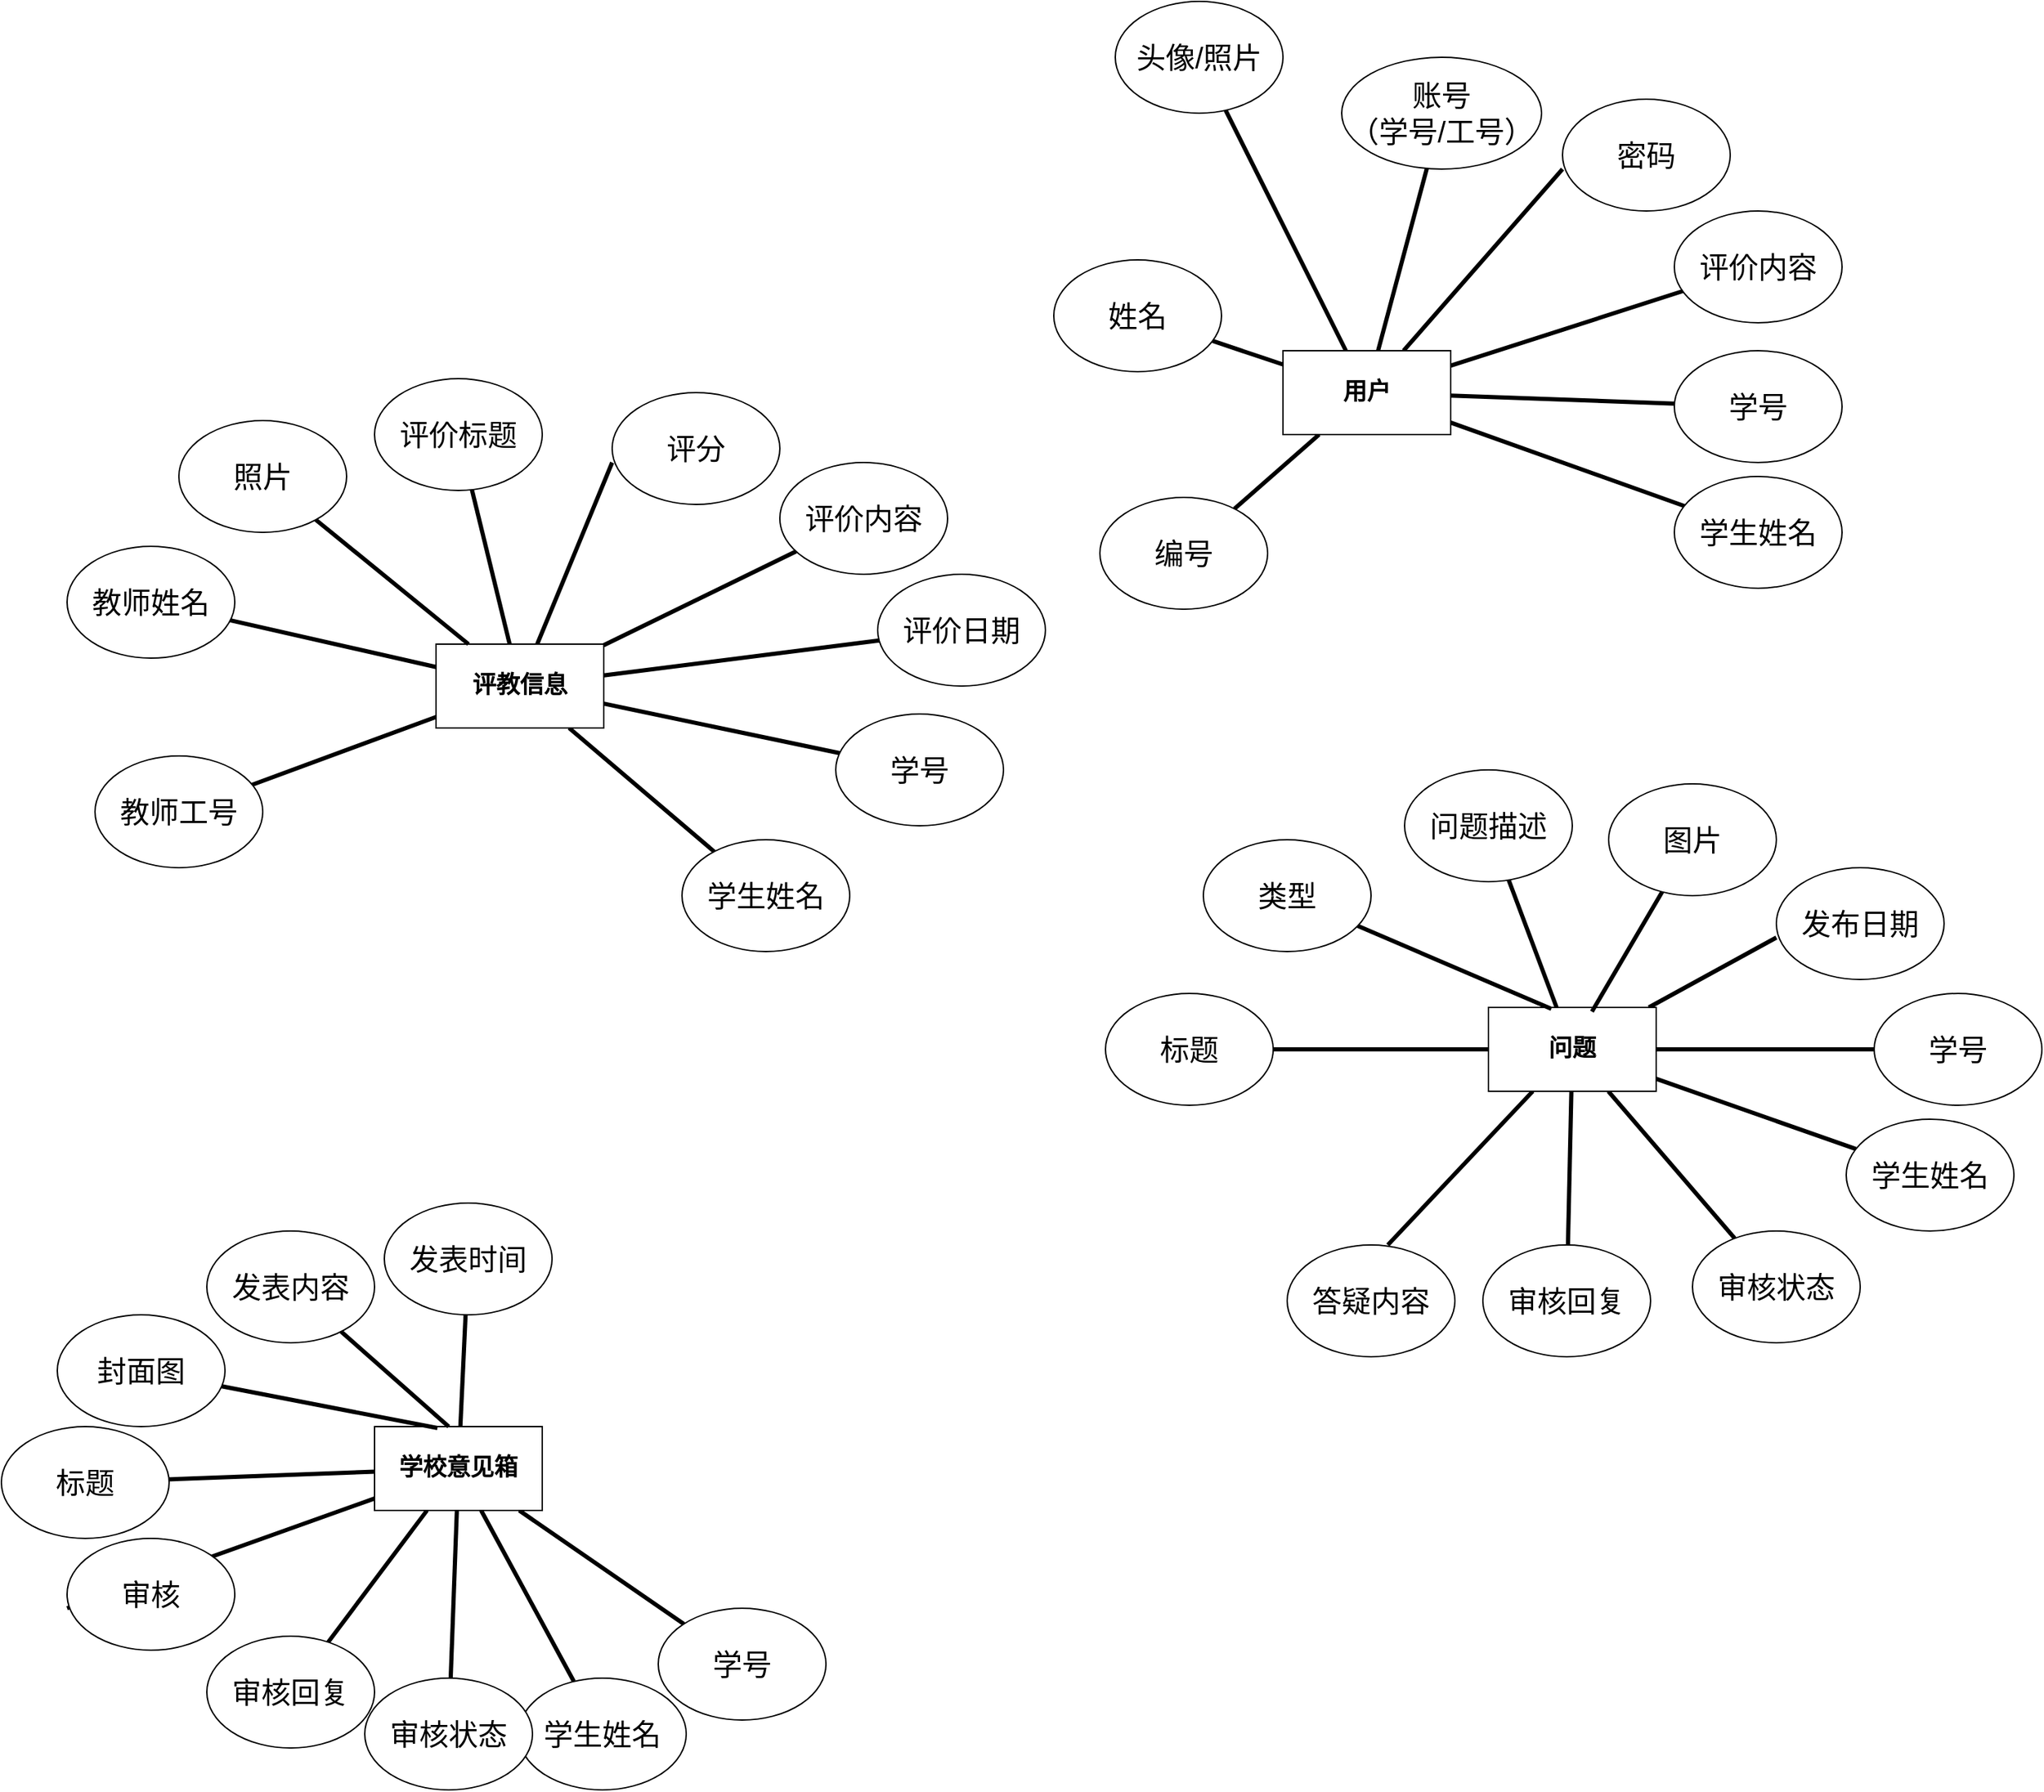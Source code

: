 <mxfile version="21.3.0" type="github" pages="3">
  <diagram name="第 1 页" id="lqhFtGPekLb3dXe2P2rk">
    <mxGraphModel dx="1422" dy="1949" grid="1" gridSize="10" guides="1" tooltips="1" connect="1" arrows="1" fold="1" page="1" pageScale="1" pageWidth="827" pageHeight="1169" math="0" shadow="0">
      <root>
        <mxCell id="0" />
        <mxCell id="1" parent="0" />
        <mxCell id="Dka6jU04fZYeaKy0mmvw-1" style="rounded=0;orthogonalLoop=1;jettySize=auto;html=1;endArrow=none;endFill=0;strokeWidth=3;" parent="1" source="Dka6jU04fZYeaKy0mmvw-7" target="Dka6jU04fZYeaKy0mmvw-8" edge="1">
          <mxGeometry relative="1" as="geometry" />
        </mxCell>
        <mxCell id="Dka6jU04fZYeaKy0mmvw-2" style="edgeStyle=none;shape=connector;rounded=0;orthogonalLoop=1;jettySize=auto;html=1;entryX=0;entryY=0.625;entryDx=0;entryDy=0;entryPerimeter=0;labelBackgroundColor=default;strokeWidth=3;fontFamily=Helvetica;fontSize=11;fontColor=default;endArrow=none;endFill=0;" parent="1" source="Dka6jU04fZYeaKy0mmvw-7" target="Dka6jU04fZYeaKy0mmvw-16" edge="1">
          <mxGeometry relative="1" as="geometry" />
        </mxCell>
        <mxCell id="Dka6jU04fZYeaKy0mmvw-3" style="edgeStyle=none;shape=connector;rounded=0;orthogonalLoop=1;jettySize=auto;html=1;labelBackgroundColor=default;strokeWidth=3;fontFamily=Helvetica;fontSize=11;fontColor=default;endArrow=none;endFill=0;" parent="1" source="Dka6jU04fZYeaKy0mmvw-7" target="Dka6jU04fZYeaKy0mmvw-15" edge="1">
          <mxGeometry relative="1" as="geometry" />
        </mxCell>
        <mxCell id="Dka6jU04fZYeaKy0mmvw-4" style="edgeStyle=none;shape=connector;rounded=0;orthogonalLoop=1;jettySize=auto;html=1;labelBackgroundColor=default;strokeWidth=3;fontFamily=Helvetica;fontSize=11;fontColor=default;endArrow=none;endFill=0;" parent="1" source="Dka6jU04fZYeaKy0mmvw-7" target="Dka6jU04fZYeaKy0mmvw-17" edge="1">
          <mxGeometry relative="1" as="geometry" />
        </mxCell>
        <mxCell id="Dka6jU04fZYeaKy0mmvw-5" style="edgeStyle=none;shape=connector;rounded=0;orthogonalLoop=1;jettySize=auto;html=1;labelBackgroundColor=default;strokeWidth=3;fontFamily=Helvetica;fontSize=11;fontColor=default;endArrow=none;endFill=0;" parent="1" source="Dka6jU04fZYeaKy0mmvw-7" target="Dka6jU04fZYeaKy0mmvw-18" edge="1">
          <mxGeometry relative="1" as="geometry" />
        </mxCell>
        <mxCell id="Dka6jU04fZYeaKy0mmvw-6" style="edgeStyle=none;shape=connector;rounded=0;orthogonalLoop=1;jettySize=auto;html=1;labelBackgroundColor=default;strokeWidth=3;fontFamily=Helvetica;fontSize=11;fontColor=default;endArrow=none;endFill=0;" parent="1" source="Dka6jU04fZYeaKy0mmvw-7" target="Dka6jU04fZYeaKy0mmvw-19" edge="1">
          <mxGeometry relative="1" as="geometry" />
        </mxCell>
        <mxCell id="Dka6jU04fZYeaKy0mmvw-7" value="学校意见箱" style="rounded=0;whiteSpace=wrap;html=1;fontFamily=Times New Roman;fontStyle=1;fontSize=17;" parent="1" vertex="1">
          <mxGeometry x="347" y="280" width="120" height="60" as="geometry" />
        </mxCell>
        <mxCell id="Dka6jU04fZYeaKy0mmvw-8" value="标题" style="ellipse;whiteSpace=wrap;html=1;fontSize=21;" parent="1" vertex="1">
          <mxGeometry x="80" y="280" width="120" height="80" as="geometry" />
        </mxCell>
        <mxCell id="Dka6jU04fZYeaKy0mmvw-9" style="rounded=0;orthogonalLoop=1;jettySize=auto;html=1;endArrow=none;endFill=0;strokeWidth=3;exitX=0.375;exitY=0.017;exitDx=0;exitDy=0;exitPerimeter=0;" parent="1" source="Dka6jU04fZYeaKy0mmvw-7" target="Dka6jU04fZYeaKy0mmvw-10" edge="1">
          <mxGeometry relative="1" as="geometry">
            <mxPoint x="344" y="270" as="sourcePoint" />
          </mxGeometry>
        </mxCell>
        <mxCell id="Dka6jU04fZYeaKy0mmvw-10" value="封面图" style="ellipse;whiteSpace=wrap;html=1;fontSize=21;" parent="1" vertex="1">
          <mxGeometry x="120" y="200" width="120" height="80" as="geometry" />
        </mxCell>
        <mxCell id="Dka6jU04fZYeaKy0mmvw-11" style="rounded=0;orthogonalLoop=1;jettySize=auto;html=1;endArrow=none;endFill=0;strokeWidth=3;" parent="1" source="Dka6jU04fZYeaKy0mmvw-7" target="Dka6jU04fZYeaKy0mmvw-12" edge="1">
          <mxGeometry relative="1" as="geometry">
            <mxPoint x="428" y="293" as="sourcePoint" />
          </mxGeometry>
        </mxCell>
        <mxCell id="Dka6jU04fZYeaKy0mmvw-12" value="发表时间" style="ellipse;whiteSpace=wrap;html=1;fontSize=21;" parent="1" vertex="1">
          <mxGeometry x="354" y="120" width="120" height="80" as="geometry" />
        </mxCell>
        <mxCell id="Dka6jU04fZYeaKy0mmvw-13" style="edgeStyle=none;shape=connector;rounded=0;orthogonalLoop=1;jettySize=auto;html=1;entryX=0.442;entryY=0;entryDx=0;entryDy=0;entryPerimeter=0;labelBackgroundColor=default;strokeWidth=3;fontFamily=Helvetica;fontSize=11;fontColor=default;endArrow=none;endFill=0;" parent="1" source="Dka6jU04fZYeaKy0mmvw-14" target="Dka6jU04fZYeaKy0mmvw-7" edge="1">
          <mxGeometry relative="1" as="geometry" />
        </mxCell>
        <mxCell id="Dka6jU04fZYeaKy0mmvw-14" value="发表内容" style="ellipse;whiteSpace=wrap;html=1;fontSize=21;" parent="1" vertex="1">
          <mxGeometry x="227" y="140" width="120" height="80" as="geometry" />
        </mxCell>
        <mxCell id="Dka6jU04fZYeaKy0mmvw-15" value="学号" style="ellipse;whiteSpace=wrap;html=1;fontSize=21;" parent="1" vertex="1">
          <mxGeometry x="550" y="410" width="120" height="80" as="geometry" />
        </mxCell>
        <mxCell id="Dka6jU04fZYeaKy0mmvw-16" value="审核" style="ellipse;whiteSpace=wrap;html=1;fontSize=21;" parent="1" vertex="1">
          <mxGeometry x="127" y="360" width="120" height="80" as="geometry" />
        </mxCell>
        <mxCell id="Dka6jU04fZYeaKy0mmvw-17" value="学生姓名" style="ellipse;whiteSpace=wrap;html=1;fontSize=21;" parent="1" vertex="1">
          <mxGeometry x="450" y="460" width="120" height="80" as="geometry" />
        </mxCell>
        <mxCell id="Dka6jU04fZYeaKy0mmvw-18" value="审核状态" style="ellipse;whiteSpace=wrap;html=1;fontSize=21;" parent="1" vertex="1">
          <mxGeometry x="340" y="460" width="120" height="80" as="geometry" />
        </mxCell>
        <mxCell id="Dka6jU04fZYeaKy0mmvw-19" value="审核回复" style="ellipse;whiteSpace=wrap;html=1;fontSize=21;" parent="1" vertex="1">
          <mxGeometry x="227" y="430" width="120" height="80" as="geometry" />
        </mxCell>
        <mxCell id="Dka6jU04fZYeaKy0mmvw-20" style="rounded=0;orthogonalLoop=1;jettySize=auto;html=1;endArrow=none;endFill=0;strokeWidth=3;" parent="1" source="Dka6jU04fZYeaKy0mmvw-26" target="Dka6jU04fZYeaKy0mmvw-27" edge="1">
          <mxGeometry relative="1" as="geometry" />
        </mxCell>
        <mxCell id="Dka6jU04fZYeaKy0mmvw-21" style="edgeStyle=none;shape=connector;rounded=0;orthogonalLoop=1;jettySize=auto;html=1;entryX=0;entryY=0.625;entryDx=0;entryDy=0;entryPerimeter=0;labelBackgroundColor=default;strokeWidth=3;fontFamily=Helvetica;fontSize=11;fontColor=default;endArrow=none;endFill=0;" parent="1" source="Dka6jU04fZYeaKy0mmvw-26" target="Dka6jU04fZYeaKy0mmvw-35" edge="1">
          <mxGeometry relative="1" as="geometry" />
        </mxCell>
        <mxCell id="Dka6jU04fZYeaKy0mmvw-22" style="edgeStyle=none;shape=connector;rounded=0;orthogonalLoop=1;jettySize=auto;html=1;labelBackgroundColor=default;strokeWidth=3;fontFamily=Helvetica;fontSize=11;fontColor=default;endArrow=none;endFill=0;" parent="1" source="Dka6jU04fZYeaKy0mmvw-26" target="Dka6jU04fZYeaKy0mmvw-34" edge="1">
          <mxGeometry relative="1" as="geometry" />
        </mxCell>
        <mxCell id="Dka6jU04fZYeaKy0mmvw-23" style="edgeStyle=none;shape=connector;rounded=0;orthogonalLoop=1;jettySize=auto;html=1;labelBackgroundColor=default;strokeWidth=3;fontFamily=Helvetica;fontSize=11;fontColor=default;endArrow=none;endFill=0;" parent="1" source="Dka6jU04fZYeaKy0mmvw-26" target="Dka6jU04fZYeaKy0mmvw-36" edge="1">
          <mxGeometry relative="1" as="geometry" />
        </mxCell>
        <mxCell id="Dka6jU04fZYeaKy0mmvw-24" style="edgeStyle=none;shape=connector;rounded=0;orthogonalLoop=1;jettySize=auto;html=1;labelBackgroundColor=default;strokeWidth=3;fontFamily=Helvetica;fontSize=11;fontColor=default;endArrow=none;endFill=0;" parent="1" source="Dka6jU04fZYeaKy0mmvw-26" target="Dka6jU04fZYeaKy0mmvw-37" edge="1">
          <mxGeometry relative="1" as="geometry" />
        </mxCell>
        <mxCell id="Dka6jU04fZYeaKy0mmvw-25" style="edgeStyle=none;shape=connector;rounded=0;orthogonalLoop=1;jettySize=auto;html=1;labelBackgroundColor=default;strokeWidth=3;fontFamily=Helvetica;fontSize=11;fontColor=default;endArrow=none;endFill=0;" parent="1" source="Dka6jU04fZYeaKy0mmvw-26" target="Dka6jU04fZYeaKy0mmvw-38" edge="1">
          <mxGeometry relative="1" as="geometry" />
        </mxCell>
        <mxCell id="OiThAVt1DYS7diR-7qcc-2" style="edgeStyle=none;shape=connector;rounded=0;orthogonalLoop=1;jettySize=auto;html=1;labelBackgroundColor=default;strokeColor=default;strokeWidth=3;fontFamily=Helvetica;fontSize=11;fontColor=default;endArrow=none;endFill=0;entryX=0.6;entryY=0;entryDx=0;entryDy=0;entryPerimeter=0;" edge="1" parent="1" source="Dka6jU04fZYeaKy0mmvw-26" target="OiThAVt1DYS7diR-7qcc-3">
          <mxGeometry relative="1" as="geometry">
            <mxPoint x="1010" y="140" as="targetPoint" />
          </mxGeometry>
        </mxCell>
        <mxCell id="Dka6jU04fZYeaKy0mmvw-26" value="问题" style="rounded=0;whiteSpace=wrap;html=1;fontFamily=Times New Roman;fontStyle=1;fontSize=17;" parent="1" vertex="1">
          <mxGeometry x="1144" y="-20" width="120" height="60" as="geometry" />
        </mxCell>
        <mxCell id="Dka6jU04fZYeaKy0mmvw-27" value="标题" style="ellipse;whiteSpace=wrap;html=1;fontSize=21;" parent="1" vertex="1">
          <mxGeometry x="870" y="-30" width="120" height="80" as="geometry" />
        </mxCell>
        <mxCell id="Dka6jU04fZYeaKy0mmvw-28" style="rounded=0;orthogonalLoop=1;jettySize=auto;html=1;endArrow=none;endFill=0;strokeWidth=3;exitX=0.375;exitY=0.017;exitDx=0;exitDy=0;exitPerimeter=0;" parent="1" source="Dka6jU04fZYeaKy0mmvw-26" target="Dka6jU04fZYeaKy0mmvw-29" edge="1">
          <mxGeometry relative="1" as="geometry">
            <mxPoint x="1134" y="-40" as="sourcePoint" />
          </mxGeometry>
        </mxCell>
        <mxCell id="Dka6jU04fZYeaKy0mmvw-29" value="类型" style="ellipse;whiteSpace=wrap;html=1;fontSize=21;" parent="1" vertex="1">
          <mxGeometry x="940" y="-140" width="120" height="80" as="geometry" />
        </mxCell>
        <mxCell id="Dka6jU04fZYeaKy0mmvw-30" style="rounded=0;orthogonalLoop=1;jettySize=auto;html=1;endArrow=none;endFill=0;strokeWidth=3;exitX=0.617;exitY=0.05;exitDx=0;exitDy=0;exitPerimeter=0;" parent="1" source="Dka6jU04fZYeaKy0mmvw-26" target="Dka6jU04fZYeaKy0mmvw-31" edge="1">
          <mxGeometry relative="1" as="geometry">
            <mxPoint x="1324" y="-100" as="sourcePoint" />
          </mxGeometry>
        </mxCell>
        <mxCell id="Dka6jU04fZYeaKy0mmvw-31" value="图片" style="ellipse;whiteSpace=wrap;html=1;fontSize=21;" parent="1" vertex="1">
          <mxGeometry x="1230" y="-180" width="120" height="80" as="geometry" />
        </mxCell>
        <mxCell id="Dka6jU04fZYeaKy0mmvw-32" style="edgeStyle=none;shape=connector;rounded=0;orthogonalLoop=1;jettySize=auto;html=1;labelBackgroundColor=default;strokeWidth=3;fontFamily=Helvetica;fontSize=11;fontColor=default;endArrow=none;endFill=0;" parent="1" source="Dka6jU04fZYeaKy0mmvw-33" target="Dka6jU04fZYeaKy0mmvw-26" edge="1">
          <mxGeometry relative="1" as="geometry" />
        </mxCell>
        <mxCell id="Dka6jU04fZYeaKy0mmvw-33" value="问题描述" style="ellipse;whiteSpace=wrap;html=1;fontSize=21;" parent="1" vertex="1">
          <mxGeometry x="1084" y="-190" width="120" height="80" as="geometry" />
        </mxCell>
        <mxCell id="Dka6jU04fZYeaKy0mmvw-34" value="学号" style="ellipse;whiteSpace=wrap;html=1;fontSize=21;" parent="1" vertex="1">
          <mxGeometry x="1420" y="-30" width="120" height="80" as="geometry" />
        </mxCell>
        <mxCell id="Dka6jU04fZYeaKy0mmvw-35" value="发布日期" style="ellipse;whiteSpace=wrap;html=1;fontSize=21;" parent="1" vertex="1">
          <mxGeometry x="1350" y="-120" width="120" height="80" as="geometry" />
        </mxCell>
        <mxCell id="Dka6jU04fZYeaKy0mmvw-36" value="学生姓名" style="ellipse;whiteSpace=wrap;html=1;fontSize=21;" parent="1" vertex="1">
          <mxGeometry x="1400" y="60" width="120" height="80" as="geometry" />
        </mxCell>
        <mxCell id="Dka6jU04fZYeaKy0mmvw-37" value="审核状态" style="ellipse;whiteSpace=wrap;html=1;fontSize=21;" parent="1" vertex="1">
          <mxGeometry x="1290" y="140" width="120" height="80" as="geometry" />
        </mxCell>
        <mxCell id="Dka6jU04fZYeaKy0mmvw-38" value="审核回复" style="ellipse;whiteSpace=wrap;html=1;fontSize=21;" parent="1" vertex="1">
          <mxGeometry x="1140" y="150" width="120" height="80" as="geometry" />
        </mxCell>
        <mxCell id="Dka6jU04fZYeaKy0mmvw-58" style="rounded=0;orthogonalLoop=1;jettySize=auto;html=1;endArrow=none;endFill=0;strokeWidth=3;" parent="1" source="Dka6jU04fZYeaKy0mmvw-63" target="Dka6jU04fZYeaKy0mmvw-64" edge="1">
          <mxGeometry relative="1" as="geometry" />
        </mxCell>
        <mxCell id="Dka6jU04fZYeaKy0mmvw-59" style="edgeStyle=none;shape=connector;rounded=0;orthogonalLoop=1;jettySize=auto;html=1;entryX=0;entryY=0.625;entryDx=0;entryDy=0;entryPerimeter=0;labelBackgroundColor=default;strokeWidth=3;fontFamily=Helvetica;fontSize=11;fontColor=default;endArrow=none;endFill=0;" parent="1" source="Dka6jU04fZYeaKy0mmvw-63" target="Dka6jU04fZYeaKy0mmvw-72" edge="1">
          <mxGeometry relative="1" as="geometry" />
        </mxCell>
        <mxCell id="Dka6jU04fZYeaKy0mmvw-60" style="edgeStyle=none;shape=connector;rounded=0;orthogonalLoop=1;jettySize=auto;html=1;labelBackgroundColor=default;strokeWidth=3;fontFamily=Helvetica;fontSize=11;fontColor=default;endArrow=none;endFill=0;" parent="1" source="Dka6jU04fZYeaKy0mmvw-63" target="Dka6jU04fZYeaKy0mmvw-71" edge="1">
          <mxGeometry relative="1" as="geometry" />
        </mxCell>
        <mxCell id="Dka6jU04fZYeaKy0mmvw-61" style="edgeStyle=none;shape=connector;rounded=0;orthogonalLoop=1;jettySize=auto;html=1;labelBackgroundColor=default;strokeWidth=3;fontFamily=Helvetica;fontSize=11;fontColor=default;endArrow=none;endFill=0;" parent="1" source="Dka6jU04fZYeaKy0mmvw-63" target="Dka6jU04fZYeaKy0mmvw-73" edge="1">
          <mxGeometry relative="1" as="geometry" />
        </mxCell>
        <mxCell id="Dka6jU04fZYeaKy0mmvw-62" style="edgeStyle=none;shape=connector;rounded=0;orthogonalLoop=1;jettySize=auto;html=1;labelBackgroundColor=default;strokeWidth=3;fontFamily=Helvetica;fontSize=11;fontColor=default;endArrow=none;endFill=0;" parent="1" source="Dka6jU04fZYeaKy0mmvw-63" target="Dka6jU04fZYeaKy0mmvw-74" edge="1">
          <mxGeometry relative="1" as="geometry" />
        </mxCell>
        <mxCell id="Dka6jU04fZYeaKy0mmvw-63" value="评教信息" style="rounded=0;whiteSpace=wrap;html=1;fontFamily=Times New Roman;fontStyle=1;fontSize=17;" parent="1" vertex="1">
          <mxGeometry x="391" y="-280" width="120" height="60" as="geometry" />
        </mxCell>
        <mxCell id="Dka6jU04fZYeaKy0mmvw-64" value="教师工号" style="ellipse;whiteSpace=wrap;html=1;fontSize=21;" parent="1" vertex="1">
          <mxGeometry x="147" y="-200" width="120" height="80" as="geometry" />
        </mxCell>
        <mxCell id="Dka6jU04fZYeaKy0mmvw-65" style="rounded=0;orthogonalLoop=1;jettySize=auto;html=1;endArrow=none;endFill=0;strokeWidth=3;" parent="1" source="Dka6jU04fZYeaKy0mmvw-63" target="Dka6jU04fZYeaKy0mmvw-66" edge="1">
          <mxGeometry relative="1" as="geometry">
            <mxPoint x="381" y="-300" as="sourcePoint" />
          </mxGeometry>
        </mxCell>
        <mxCell id="Dka6jU04fZYeaKy0mmvw-66" value="教师姓名" style="ellipse;whiteSpace=wrap;html=1;fontSize=21;" parent="1" vertex="1">
          <mxGeometry x="127" y="-350" width="120" height="80" as="geometry" />
        </mxCell>
        <mxCell id="Dka6jU04fZYeaKy0mmvw-67" style="rounded=0;orthogonalLoop=1;jettySize=auto;html=1;endArrow=none;endFill=0;strokeWidth=3;" parent="1" source="Dka6jU04fZYeaKy0mmvw-63" target="Dka6jU04fZYeaKy0mmvw-68" edge="1">
          <mxGeometry relative="1" as="geometry">
            <mxPoint x="571" y="-360" as="sourcePoint" />
          </mxGeometry>
        </mxCell>
        <mxCell id="Dka6jU04fZYeaKy0mmvw-68" value="评价标题" style="ellipse;whiteSpace=wrap;html=1;fontSize=21;" parent="1" vertex="1">
          <mxGeometry x="347" y="-470" width="120" height="80" as="geometry" />
        </mxCell>
        <mxCell id="Dka6jU04fZYeaKy0mmvw-69" style="edgeStyle=none;shape=connector;rounded=0;orthogonalLoop=1;jettySize=auto;html=1;labelBackgroundColor=default;strokeWidth=3;fontFamily=Helvetica;fontSize=11;fontColor=default;endArrow=none;endFill=0;" parent="1" source="Dka6jU04fZYeaKy0mmvw-70" target="Dka6jU04fZYeaKy0mmvw-63" edge="1">
          <mxGeometry relative="1" as="geometry" />
        </mxCell>
        <mxCell id="Dka6jU04fZYeaKy0mmvw-70" value="照片" style="ellipse;whiteSpace=wrap;html=1;fontSize=21;" parent="1" vertex="1">
          <mxGeometry x="207" y="-440" width="120" height="80" as="geometry" />
        </mxCell>
        <mxCell id="Dka6jU04fZYeaKy0mmvw-71" value="评价内容" style="ellipse;whiteSpace=wrap;html=1;fontSize=21;" parent="1" vertex="1">
          <mxGeometry x="637" y="-410" width="120" height="80" as="geometry" />
        </mxCell>
        <mxCell id="Dka6jU04fZYeaKy0mmvw-72" value="评分" style="ellipse;whiteSpace=wrap;html=1;fontSize=21;" parent="1" vertex="1">
          <mxGeometry x="517" y="-460" width="120" height="80" as="geometry" />
        </mxCell>
        <mxCell id="Dka6jU04fZYeaKy0mmvw-73" value="学号" style="ellipse;whiteSpace=wrap;html=1;fontSize=21;" parent="1" vertex="1">
          <mxGeometry x="677" y="-230" width="120" height="80" as="geometry" />
        </mxCell>
        <mxCell id="Dka6jU04fZYeaKy0mmvw-74" value="学生姓名" style="ellipse;whiteSpace=wrap;html=1;fontSize=21;" parent="1" vertex="1">
          <mxGeometry x="567" y="-140" width="120" height="80" as="geometry" />
        </mxCell>
        <mxCell id="Dka6jU04fZYeaKy0mmvw-75" style="edgeStyle=none;shape=connector;rounded=0;orthogonalLoop=1;jettySize=auto;html=1;labelBackgroundColor=default;strokeWidth=3;fontFamily=Helvetica;fontSize=11;fontColor=default;endArrow=none;endFill=0;" parent="1" source="Dka6jU04fZYeaKy0mmvw-76" target="Dka6jU04fZYeaKy0mmvw-63" edge="1">
          <mxGeometry relative="1" as="geometry" />
        </mxCell>
        <mxCell id="Dka6jU04fZYeaKy0mmvw-76" value="评价日期" style="ellipse;whiteSpace=wrap;html=1;fontSize=21;" parent="1" vertex="1">
          <mxGeometry x="707" y="-330" width="120" height="80" as="geometry" />
        </mxCell>
        <mxCell id="OiThAVt1DYS7diR-7qcc-3" value="答疑内容" style="ellipse;whiteSpace=wrap;html=1;fontSize=21;" vertex="1" parent="1">
          <mxGeometry x="1000" y="150" width="120" height="80" as="geometry" />
        </mxCell>
        <mxCell id="CoflHbQU25LNIASBhHmg-1" style="rounded=0;orthogonalLoop=1;jettySize=auto;html=1;endArrow=none;endFill=0;strokeWidth=3;" edge="1" parent="1" source="CoflHbQU25LNIASBhHmg-6" target="CoflHbQU25LNIASBhHmg-7">
          <mxGeometry relative="1" as="geometry" />
        </mxCell>
        <mxCell id="CoflHbQU25LNIASBhHmg-2" style="edgeStyle=none;shape=connector;rounded=0;orthogonalLoop=1;jettySize=auto;html=1;entryX=0;entryY=0.625;entryDx=0;entryDy=0;entryPerimeter=0;labelBackgroundColor=default;strokeWidth=3;fontFamily=Helvetica;fontSize=11;fontColor=default;endArrow=none;endFill=0;" edge="1" parent="1" source="CoflHbQU25LNIASBhHmg-6" target="CoflHbQU25LNIASBhHmg-15">
          <mxGeometry relative="1" as="geometry" />
        </mxCell>
        <mxCell id="CoflHbQU25LNIASBhHmg-3" style="edgeStyle=none;shape=connector;rounded=0;orthogonalLoop=1;jettySize=auto;html=1;labelBackgroundColor=default;strokeWidth=3;fontFamily=Helvetica;fontSize=11;fontColor=default;endArrow=none;endFill=0;" edge="1" parent="1" source="CoflHbQU25LNIASBhHmg-6" target="CoflHbQU25LNIASBhHmg-14">
          <mxGeometry relative="1" as="geometry" />
        </mxCell>
        <mxCell id="CoflHbQU25LNIASBhHmg-4" style="edgeStyle=none;shape=connector;rounded=0;orthogonalLoop=1;jettySize=auto;html=1;labelBackgroundColor=default;strokeWidth=3;fontFamily=Helvetica;fontSize=11;fontColor=default;endArrow=none;endFill=0;" edge="1" parent="1" source="CoflHbQU25LNIASBhHmg-6" target="CoflHbQU25LNIASBhHmg-16">
          <mxGeometry relative="1" as="geometry" />
        </mxCell>
        <mxCell id="CoflHbQU25LNIASBhHmg-5" style="edgeStyle=none;shape=connector;rounded=0;orthogonalLoop=1;jettySize=auto;html=1;labelBackgroundColor=default;strokeWidth=3;fontFamily=Helvetica;fontSize=11;fontColor=default;endArrow=none;endFill=0;" edge="1" parent="1" source="CoflHbQU25LNIASBhHmg-6" target="CoflHbQU25LNIASBhHmg-17">
          <mxGeometry relative="1" as="geometry" />
        </mxCell>
        <mxCell id="CoflHbQU25LNIASBhHmg-6" value="用户" style="rounded=0;whiteSpace=wrap;html=1;fontFamily=Times New Roman;fontStyle=1;fontSize=17;" vertex="1" parent="1">
          <mxGeometry x="997" y="-490" width="120" height="60" as="geometry" />
        </mxCell>
        <mxCell id="CoflHbQU25LNIASBhHmg-7" value="编号" style="ellipse;whiteSpace=wrap;html=1;fontSize=21;" vertex="1" parent="1">
          <mxGeometry x="866" y="-385" width="120" height="80" as="geometry" />
        </mxCell>
        <mxCell id="CoflHbQU25LNIASBhHmg-8" style="rounded=0;orthogonalLoop=1;jettySize=auto;html=1;endArrow=none;endFill=0;strokeWidth=3;" edge="1" parent="1" source="CoflHbQU25LNIASBhHmg-6" target="CoflHbQU25LNIASBhHmg-9">
          <mxGeometry relative="1" as="geometry">
            <mxPoint x="1078" y="-560" as="sourcePoint" />
          </mxGeometry>
        </mxCell>
        <mxCell id="CoflHbQU25LNIASBhHmg-9" value="姓名" style="ellipse;whiteSpace=wrap;html=1;fontSize=21;" vertex="1" parent="1">
          <mxGeometry x="833" y="-555" width="120" height="80" as="geometry" />
        </mxCell>
        <mxCell id="CoflHbQU25LNIASBhHmg-10" style="rounded=0;orthogonalLoop=1;jettySize=auto;html=1;endArrow=none;endFill=0;strokeWidth=3;" edge="1" parent="1" source="CoflHbQU25LNIASBhHmg-6" target="CoflHbQU25LNIASBhHmg-11">
          <mxGeometry relative="1" as="geometry">
            <mxPoint x="1268" y="-620" as="sourcePoint" />
          </mxGeometry>
        </mxCell>
        <mxCell id="CoflHbQU25LNIASBhHmg-11" value="账号&lt;br&gt;（学号/工号）" style="ellipse;whiteSpace=wrap;html=1;fontSize=21;" vertex="1" parent="1">
          <mxGeometry x="1039" y="-700" width="143" height="80" as="geometry" />
        </mxCell>
        <mxCell id="CoflHbQU25LNIASBhHmg-12" style="edgeStyle=none;shape=connector;rounded=0;orthogonalLoop=1;jettySize=auto;html=1;labelBackgroundColor=default;strokeWidth=3;fontFamily=Helvetica;fontSize=11;fontColor=default;endArrow=none;endFill=0;" edge="1" parent="1" source="CoflHbQU25LNIASBhHmg-13" target="CoflHbQU25LNIASBhHmg-6">
          <mxGeometry relative="1" as="geometry" />
        </mxCell>
        <mxCell id="CoflHbQU25LNIASBhHmg-13" value="头像/照片" style="ellipse;whiteSpace=wrap;html=1;fontSize=21;" vertex="1" parent="1">
          <mxGeometry x="877" y="-740" width="120" height="80" as="geometry" />
        </mxCell>
        <mxCell id="CoflHbQU25LNIASBhHmg-14" value="评价内容" style="ellipse;whiteSpace=wrap;html=1;fontSize=21;" vertex="1" parent="1">
          <mxGeometry x="1277" y="-590" width="120" height="80" as="geometry" />
        </mxCell>
        <mxCell id="CoflHbQU25LNIASBhHmg-15" value="密码" style="ellipse;whiteSpace=wrap;html=1;fontSize=21;" vertex="1" parent="1">
          <mxGeometry x="1197" y="-670" width="120" height="80" as="geometry" />
        </mxCell>
        <mxCell id="CoflHbQU25LNIASBhHmg-16" value="学号" style="ellipse;whiteSpace=wrap;html=1;fontSize=21;" vertex="1" parent="1">
          <mxGeometry x="1277" y="-490" width="120" height="80" as="geometry" />
        </mxCell>
        <mxCell id="CoflHbQU25LNIASBhHmg-17" value="学生姓名" style="ellipse;whiteSpace=wrap;html=1;fontSize=21;" vertex="1" parent="1">
          <mxGeometry x="1277" y="-400" width="120" height="80" as="geometry" />
        </mxCell>
      </root>
    </mxGraphModel>
  </diagram>
  <diagram id="PHl28scKh03x_rlFC0bg" name="用户实体信息图">
    <mxGraphModel dx="1422" dy="1949" grid="1" gridSize="10" guides="1" tooltips="1" connect="1" arrows="1" fold="1" page="1" pageScale="1" pageWidth="827" pageHeight="1169" math="0" shadow="0">
      <root>
        <mxCell id="0" />
        <mxCell id="1" parent="0" />
        <mxCell id="ew_GpBhqesdZU_tZQbUt-1" style="rounded=0;orthogonalLoop=1;jettySize=auto;html=1;endArrow=none;endFill=0;strokeWidth=3;" parent="1" source="ew_GpBhqesdZU_tZQbUt-6" target="ew_GpBhqesdZU_tZQbUt-7" edge="1">
          <mxGeometry relative="1" as="geometry" />
        </mxCell>
        <mxCell id="ew_GpBhqesdZU_tZQbUt-2" style="edgeStyle=none;shape=connector;rounded=0;orthogonalLoop=1;jettySize=auto;html=1;entryX=0;entryY=0.625;entryDx=0;entryDy=0;entryPerimeter=0;labelBackgroundColor=default;strokeWidth=3;fontFamily=Helvetica;fontSize=11;fontColor=default;endArrow=none;endFill=0;" parent="1" source="ew_GpBhqesdZU_tZQbUt-6" target="ew_GpBhqesdZU_tZQbUt-15" edge="1">
          <mxGeometry relative="1" as="geometry" />
        </mxCell>
        <mxCell id="ew_GpBhqesdZU_tZQbUt-3" style="edgeStyle=none;shape=connector;rounded=0;orthogonalLoop=1;jettySize=auto;html=1;labelBackgroundColor=default;strokeWidth=3;fontFamily=Helvetica;fontSize=11;fontColor=default;endArrow=none;endFill=0;" parent="1" source="ew_GpBhqesdZU_tZQbUt-6" target="ew_GpBhqesdZU_tZQbUt-14" edge="1">
          <mxGeometry relative="1" as="geometry" />
        </mxCell>
        <mxCell id="ew_GpBhqesdZU_tZQbUt-4" style="edgeStyle=none;shape=connector;rounded=0;orthogonalLoop=1;jettySize=auto;html=1;labelBackgroundColor=default;strokeWidth=3;fontFamily=Helvetica;fontSize=11;fontColor=default;endArrow=none;endFill=0;" parent="1" source="ew_GpBhqesdZU_tZQbUt-6" target="ew_GpBhqesdZU_tZQbUt-16" edge="1">
          <mxGeometry relative="1" as="geometry" />
        </mxCell>
        <mxCell id="ew_GpBhqesdZU_tZQbUt-5" style="edgeStyle=none;shape=connector;rounded=0;orthogonalLoop=1;jettySize=auto;html=1;labelBackgroundColor=default;strokeWidth=3;fontFamily=Helvetica;fontSize=11;fontColor=default;endArrow=none;endFill=0;" parent="1" source="ew_GpBhqesdZU_tZQbUt-6" target="ew_GpBhqesdZU_tZQbUt-17" edge="1">
          <mxGeometry relative="1" as="geometry" />
        </mxCell>
        <mxCell id="ew_GpBhqesdZU_tZQbUt-6" value="用户" style="rounded=0;whiteSpace=wrap;html=1;fontFamily=Times New Roman;fontStyle=1;fontSize=17;" parent="1" vertex="1">
          <mxGeometry x="290" y="-380" width="120" height="60" as="geometry" />
        </mxCell>
        <mxCell id="ew_GpBhqesdZU_tZQbUt-7" value="编号" style="ellipse;whiteSpace=wrap;html=1;fontSize=21;" parent="1" vertex="1">
          <mxGeometry x="50" y="-410" width="120" height="80" as="geometry" />
        </mxCell>
        <mxCell id="ew_GpBhqesdZU_tZQbUt-8" style="rounded=0;orthogonalLoop=1;jettySize=auto;html=1;endArrow=none;endFill=0;strokeWidth=3;" parent="1" source="ew_GpBhqesdZU_tZQbUt-6" target="ew_GpBhqesdZU_tZQbUt-9" edge="1">
          <mxGeometry relative="1" as="geometry">
            <mxPoint x="371" y="-450" as="sourcePoint" />
          </mxGeometry>
        </mxCell>
        <mxCell id="ew_GpBhqesdZU_tZQbUt-9" value="姓名" style="ellipse;whiteSpace=wrap;html=1;fontSize=21;" parent="1" vertex="1">
          <mxGeometry x="100" y="-500" width="120" height="80" as="geometry" />
        </mxCell>
        <mxCell id="ew_GpBhqesdZU_tZQbUt-10" style="rounded=0;orthogonalLoop=1;jettySize=auto;html=1;endArrow=none;endFill=0;strokeWidth=3;" parent="1" source="ew_GpBhqesdZU_tZQbUt-6" target="ew_GpBhqesdZU_tZQbUt-11" edge="1">
          <mxGeometry relative="1" as="geometry">
            <mxPoint x="561" y="-510" as="sourcePoint" />
          </mxGeometry>
        </mxCell>
        <mxCell id="ew_GpBhqesdZU_tZQbUt-11" value="账号&lt;br&gt;（学号/工号）" style="ellipse;whiteSpace=wrap;html=1;fontSize=21;" parent="1" vertex="1">
          <mxGeometry x="332" y="-590" width="143" height="80" as="geometry" />
        </mxCell>
        <mxCell id="ew_GpBhqesdZU_tZQbUt-12" style="edgeStyle=none;shape=connector;rounded=0;orthogonalLoop=1;jettySize=auto;html=1;labelBackgroundColor=default;strokeWidth=3;fontFamily=Helvetica;fontSize=11;fontColor=default;endArrow=none;endFill=0;" parent="1" source="ew_GpBhqesdZU_tZQbUt-13" target="ew_GpBhqesdZU_tZQbUt-6" edge="1">
          <mxGeometry relative="1" as="geometry" />
        </mxCell>
        <mxCell id="ew_GpBhqesdZU_tZQbUt-13" value="头像/照片" style="ellipse;whiteSpace=wrap;html=1;fontSize=21;" parent="1" vertex="1">
          <mxGeometry x="197" y="-570" width="120" height="80" as="geometry" />
        </mxCell>
        <mxCell id="ew_GpBhqesdZU_tZQbUt-14" value="评价内容" style="ellipse;whiteSpace=wrap;html=1;fontSize=21;" parent="1" vertex="1">
          <mxGeometry x="570" y="-480" width="120" height="80" as="geometry" />
        </mxCell>
        <mxCell id="ew_GpBhqesdZU_tZQbUt-15" value="密码" style="ellipse;whiteSpace=wrap;html=1;fontSize=21;" parent="1" vertex="1">
          <mxGeometry x="490" y="-560" width="120" height="80" as="geometry" />
        </mxCell>
        <mxCell id="ew_GpBhqesdZU_tZQbUt-16" value="学号" style="ellipse;whiteSpace=wrap;html=1;fontSize=21;" parent="1" vertex="1">
          <mxGeometry x="570" y="-380" width="120" height="80" as="geometry" />
        </mxCell>
        <mxCell id="ew_GpBhqesdZU_tZQbUt-17" value="学生姓名" style="ellipse;whiteSpace=wrap;html=1;fontSize=21;" parent="1" vertex="1">
          <mxGeometry x="570" y="-290" width="120" height="80" as="geometry" />
        </mxCell>
      </root>
    </mxGraphModel>
  </diagram>
  <diagram id="8_-ymMEbIRobFp0B6nJk" name="问题实体信息图">
    <mxGraphModel dx="1422" dy="780" grid="1" gridSize="10" guides="1" tooltips="1" connect="1" arrows="1" fold="1" page="1" pageScale="1" pageWidth="827" pageHeight="1169" math="0" shadow="0">
      <root>
        <mxCell id="0" />
        <mxCell id="1" parent="0" />
        <mxCell id="BuRQ6lTD6LkvXBjq9Rr4-1" style="rounded=0;orthogonalLoop=1;jettySize=auto;html=1;endArrow=none;endFill=0;strokeWidth=3;" edge="1" parent="1" source="BuRQ6lTD6LkvXBjq9Rr4-8" target="BuRQ6lTD6LkvXBjq9Rr4-9">
          <mxGeometry relative="1" as="geometry" />
        </mxCell>
        <mxCell id="BuRQ6lTD6LkvXBjq9Rr4-2" style="edgeStyle=none;shape=connector;rounded=0;orthogonalLoop=1;jettySize=auto;html=1;entryX=0;entryY=0.625;entryDx=0;entryDy=0;entryPerimeter=0;labelBackgroundColor=default;strokeWidth=3;fontFamily=Helvetica;fontSize=11;fontColor=default;endArrow=none;endFill=0;" edge="1" parent="1" source="BuRQ6lTD6LkvXBjq9Rr4-8" target="BuRQ6lTD6LkvXBjq9Rr4-17">
          <mxGeometry relative="1" as="geometry" />
        </mxCell>
        <mxCell id="BuRQ6lTD6LkvXBjq9Rr4-3" style="edgeStyle=none;shape=connector;rounded=0;orthogonalLoop=1;jettySize=auto;html=1;labelBackgroundColor=default;strokeWidth=3;fontFamily=Helvetica;fontSize=11;fontColor=default;endArrow=none;endFill=0;" edge="1" parent="1" source="BuRQ6lTD6LkvXBjq9Rr4-8" target="BuRQ6lTD6LkvXBjq9Rr4-16">
          <mxGeometry relative="1" as="geometry" />
        </mxCell>
        <mxCell id="BuRQ6lTD6LkvXBjq9Rr4-4" style="edgeStyle=none;shape=connector;rounded=0;orthogonalLoop=1;jettySize=auto;html=1;labelBackgroundColor=default;strokeWidth=3;fontFamily=Helvetica;fontSize=11;fontColor=default;endArrow=none;endFill=0;" edge="1" parent="1" source="BuRQ6lTD6LkvXBjq9Rr4-8" target="BuRQ6lTD6LkvXBjq9Rr4-18">
          <mxGeometry relative="1" as="geometry" />
        </mxCell>
        <mxCell id="BuRQ6lTD6LkvXBjq9Rr4-5" style="edgeStyle=none;shape=connector;rounded=0;orthogonalLoop=1;jettySize=auto;html=1;labelBackgroundColor=default;strokeWidth=3;fontFamily=Helvetica;fontSize=11;fontColor=default;endArrow=none;endFill=0;" edge="1" parent="1" source="BuRQ6lTD6LkvXBjq9Rr4-8" target="BuRQ6lTD6LkvXBjq9Rr4-19">
          <mxGeometry relative="1" as="geometry" />
        </mxCell>
        <mxCell id="BuRQ6lTD6LkvXBjq9Rr4-6" style="edgeStyle=none;shape=connector;rounded=0;orthogonalLoop=1;jettySize=auto;html=1;labelBackgroundColor=default;strokeWidth=3;fontFamily=Helvetica;fontSize=11;fontColor=default;endArrow=none;endFill=0;" edge="1" parent="1" source="BuRQ6lTD6LkvXBjq9Rr4-8" target="BuRQ6lTD6LkvXBjq9Rr4-20">
          <mxGeometry relative="1" as="geometry" />
        </mxCell>
        <mxCell id="BuRQ6lTD6LkvXBjq9Rr4-7" style="edgeStyle=none;shape=connector;rounded=0;orthogonalLoop=1;jettySize=auto;html=1;exitX=0.133;exitY=1;exitDx=0;exitDy=0;labelBackgroundColor=default;strokeColor=default;strokeWidth=3;fontFamily=Helvetica;fontSize=11;fontColor=default;endArrow=none;endFill=0;exitPerimeter=0;" edge="1" parent="1" source="BuRQ6lTD6LkvXBjq9Rr4-8" target="BuRQ6lTD6LkvXBjq9Rr4-21">
          <mxGeometry relative="1" as="geometry" />
        </mxCell>
        <mxCell id="BuRQ6lTD6LkvXBjq9Rr4-8" value="问题" style="rounded=0;whiteSpace=wrap;html=1;fontFamily=Times New Roman;fontStyle=1;fontSize=17;" vertex="1" parent="1">
          <mxGeometry x="354" y="290" width="120" height="60" as="geometry" />
        </mxCell>
        <mxCell id="BuRQ6lTD6LkvXBjq9Rr4-9" value="标题" style="ellipse;whiteSpace=wrap;html=1;fontSize=21;" vertex="1" parent="1">
          <mxGeometry x="80" y="280" width="120" height="80" as="geometry" />
        </mxCell>
        <mxCell id="BuRQ6lTD6LkvXBjq9Rr4-10" style="rounded=0;orthogonalLoop=1;jettySize=auto;html=1;endArrow=none;endFill=0;strokeWidth=3;exitX=0.375;exitY=0.017;exitDx=0;exitDy=0;exitPerimeter=0;" edge="1" parent="1" source="BuRQ6lTD6LkvXBjq9Rr4-8" target="BuRQ6lTD6LkvXBjq9Rr4-11">
          <mxGeometry relative="1" as="geometry">
            <mxPoint x="344" y="270" as="sourcePoint" />
          </mxGeometry>
        </mxCell>
        <mxCell id="BuRQ6lTD6LkvXBjq9Rr4-11" value="类型" style="ellipse;whiteSpace=wrap;html=1;fontSize=21;" vertex="1" parent="1">
          <mxGeometry x="150" y="170" width="120" height="80" as="geometry" />
        </mxCell>
        <mxCell id="BuRQ6lTD6LkvXBjq9Rr4-12" style="rounded=0;orthogonalLoop=1;jettySize=auto;html=1;endArrow=none;endFill=0;strokeWidth=3;exitX=0.617;exitY=0.05;exitDx=0;exitDy=0;exitPerimeter=0;" edge="1" parent="1" source="BuRQ6lTD6LkvXBjq9Rr4-8" target="BuRQ6lTD6LkvXBjq9Rr4-13">
          <mxGeometry relative="1" as="geometry">
            <mxPoint x="534" y="210" as="sourcePoint" />
          </mxGeometry>
        </mxCell>
        <mxCell id="BuRQ6lTD6LkvXBjq9Rr4-13" value="图片" style="ellipse;whiteSpace=wrap;html=1;fontSize=21;" vertex="1" parent="1">
          <mxGeometry x="440" y="130" width="120" height="80" as="geometry" />
        </mxCell>
        <mxCell id="BuRQ6lTD6LkvXBjq9Rr4-14" style="edgeStyle=none;shape=connector;rounded=0;orthogonalLoop=1;jettySize=auto;html=1;entryX=0.442;entryY=0;entryDx=0;entryDy=0;entryPerimeter=0;labelBackgroundColor=default;strokeWidth=3;fontFamily=Helvetica;fontSize=11;fontColor=default;endArrow=none;endFill=0;" edge="1" parent="1" source="BuRQ6lTD6LkvXBjq9Rr4-15" target="BuRQ6lTD6LkvXBjq9Rr4-8">
          <mxGeometry relative="1" as="geometry" />
        </mxCell>
        <mxCell id="BuRQ6lTD6LkvXBjq9Rr4-15" value="问题描述" style="ellipse;whiteSpace=wrap;html=1;fontSize=21;" vertex="1" parent="1">
          <mxGeometry x="294" y="120" width="120" height="80" as="geometry" />
        </mxCell>
        <mxCell id="BuRQ6lTD6LkvXBjq9Rr4-16" value="学号" style="ellipse;whiteSpace=wrap;html=1;fontSize=21;" vertex="1" parent="1">
          <mxGeometry x="630" y="280" width="120" height="80" as="geometry" />
        </mxCell>
        <mxCell id="BuRQ6lTD6LkvXBjq9Rr4-17" value="发布日期" style="ellipse;whiteSpace=wrap;html=1;fontSize=21;" vertex="1" parent="1">
          <mxGeometry x="560" y="190" width="120" height="80" as="geometry" />
        </mxCell>
        <mxCell id="BuRQ6lTD6LkvXBjq9Rr4-18" value="学生姓名" style="ellipse;whiteSpace=wrap;html=1;fontSize=21;" vertex="1" parent="1">
          <mxGeometry x="610" y="370" width="120" height="80" as="geometry" />
        </mxCell>
        <mxCell id="BuRQ6lTD6LkvXBjq9Rr4-19" value="审核状态" style="ellipse;whiteSpace=wrap;html=1;fontSize=21;" vertex="1" parent="1">
          <mxGeometry x="510" y="440" width="120" height="80" as="geometry" />
        </mxCell>
        <mxCell id="BuRQ6lTD6LkvXBjq9Rr4-20" value="审核回复" style="ellipse;whiteSpace=wrap;html=1;fontSize=21;" vertex="1" parent="1">
          <mxGeometry x="370" y="470" width="120" height="80" as="geometry" />
        </mxCell>
        <mxCell id="BuRQ6lTD6LkvXBjq9Rr4-21" value="答疑内容" style="ellipse;whiteSpace=wrap;html=1;fontSize=21;" vertex="1" parent="1">
          <mxGeometry x="230" y="470" width="120" height="80" as="geometry" />
        </mxCell>
      </root>
    </mxGraphModel>
  </diagram>
</mxfile>
